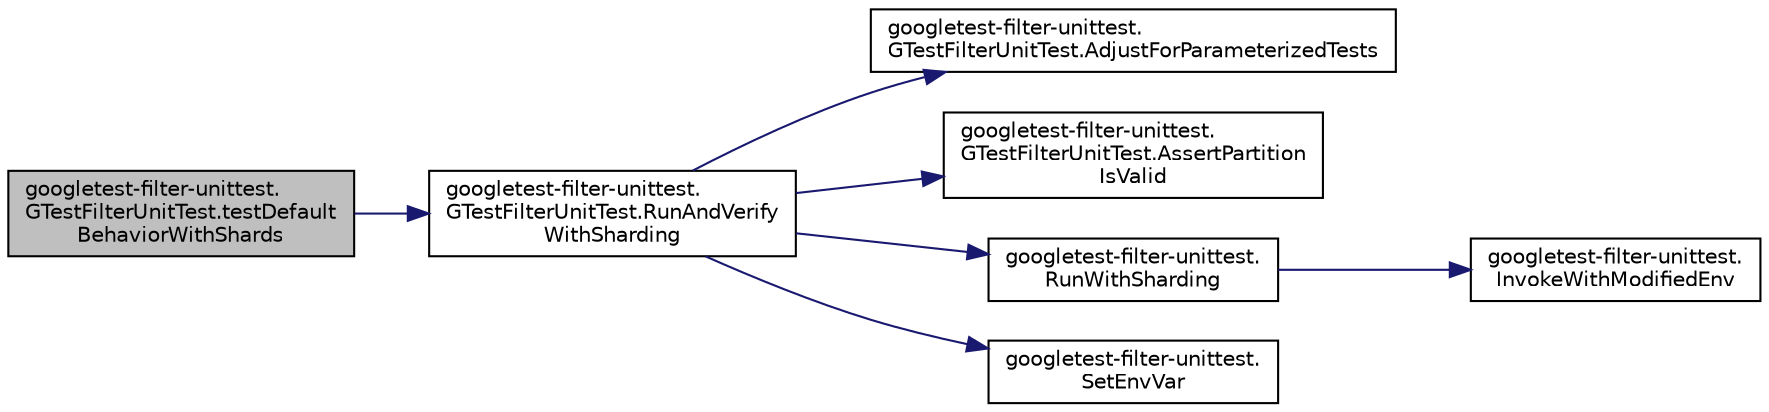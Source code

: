 digraph "googletest-filter-unittest.GTestFilterUnitTest.testDefaultBehaviorWithShards"
{
 // LATEX_PDF_SIZE
  bgcolor="transparent";
  edge [fontname="Helvetica",fontsize="10",labelfontname="Helvetica",labelfontsize="10"];
  node [fontname="Helvetica",fontsize="10",shape=record];
  rankdir="LR";
  Node1 [label="googletest-filter-unittest.\lGTestFilterUnitTest.testDefault\lBehaviorWithShards",height=0.2,width=0.4,color="black", fillcolor="grey75", style="filled", fontcolor="black",tooltip=" "];
  Node1 -> Node2 [color="midnightblue",fontsize="10",style="solid",fontname="Helvetica"];
  Node2 [label="googletest-filter-unittest.\lGTestFilterUnitTest.RunAndVerify\lWithSharding",height=0.2,width=0.4,color="black",URL="$classgoogletest-filter-unittest_1_1GTestFilterUnitTest.html#a9facb1098281a67776081c772fdd78d5",tooltip=" "];
  Node2 -> Node3 [color="midnightblue",fontsize="10",style="solid",fontname="Helvetica"];
  Node3 [label="googletest-filter-unittest.\lGTestFilterUnitTest.AdjustForParameterizedTests",height=0.2,width=0.4,color="black",URL="$classgoogletest-filter-unittest_1_1GTestFilterUnitTest.html#a34dfc0ab056c19a6644fab9880a49c42",tooltip=" "];
  Node2 -> Node4 [color="midnightblue",fontsize="10",style="solid",fontname="Helvetica"];
  Node4 [label="googletest-filter-unittest.\lGTestFilterUnitTest.AssertPartition\lIsValid",height=0.2,width=0.4,color="black",URL="$classgoogletest-filter-unittest_1_1GTestFilterUnitTest.html#adcd73eb79d053b0baf4aa600044c4d0e",tooltip=" "];
  Node2 -> Node5 [color="midnightblue",fontsize="10",style="solid",fontname="Helvetica"];
  Node5 [label="googletest-filter-unittest.\lRunWithSharding",height=0.2,width=0.4,color="black",URL="$namespacegoogletest-filter-unittest.html#a838960aa0f3d4cce4b0f76169929b94e",tooltip=" "];
  Node5 -> Node6 [color="midnightblue",fontsize="10",style="solid",fontname="Helvetica"];
  Node6 [label="googletest-filter-unittest.\lInvokeWithModifiedEnv",height=0.2,width=0.4,color="black",URL="$namespacegoogletest-filter-unittest.html#aaad57c395db92d5b0cdd94a3af2359bf",tooltip=" "];
  Node2 -> Node7 [color="midnightblue",fontsize="10",style="solid",fontname="Helvetica"];
  Node7 [label="googletest-filter-unittest.\lSetEnvVar",height=0.2,width=0.4,color="black",URL="$namespacegoogletest-filter-unittest.html#a829bf5a2df452c96f0ad7a1f0d47401e",tooltip=" "];
}
